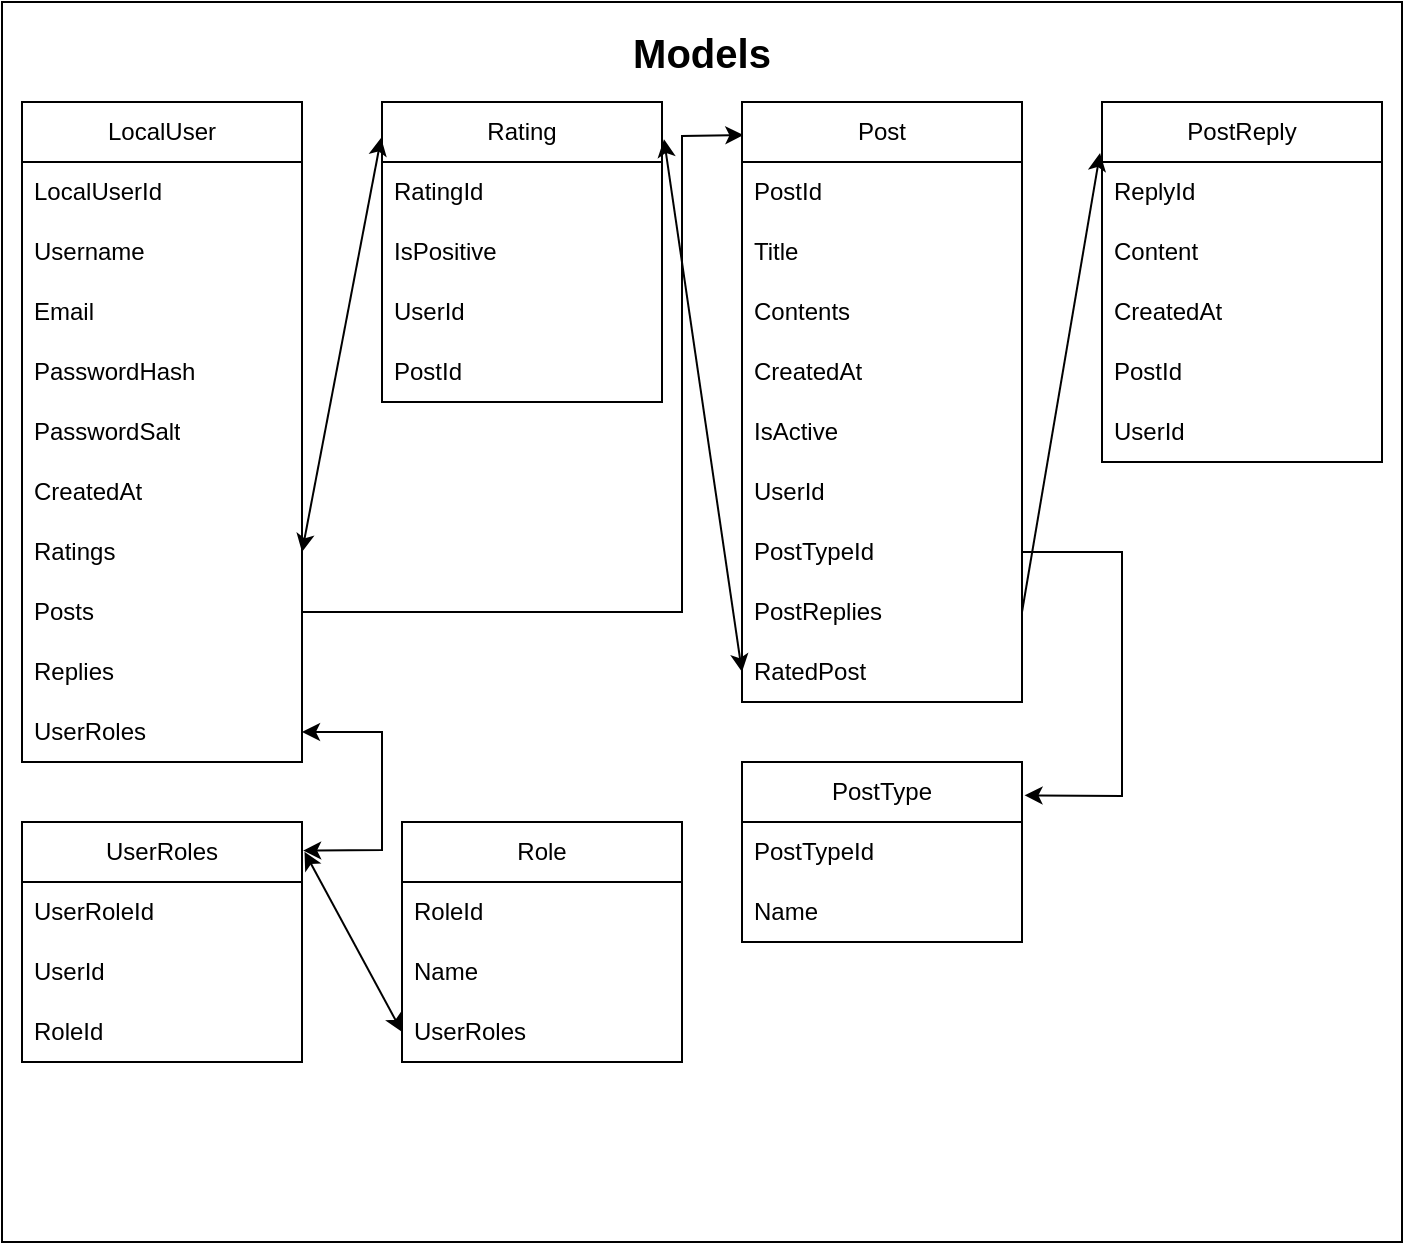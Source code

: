 <mxfile version="20.7.4" type="device"><diagram id="C5RBs43oDa-KdzZeNtuy" name="Page-1"><mxGraphModel dx="750" dy="1993" grid="1" gridSize="10" guides="1" tooltips="1" connect="1" arrows="1" fold="1" page="1" pageScale="1" pageWidth="827" pageHeight="1169" math="0" shadow="0"><root><mxCell id="WIyWlLk6GJQsqaUBKTNV-0"/><mxCell id="WIyWlLk6GJQsqaUBKTNV-1" parent="WIyWlLk6GJQsqaUBKTNV-0"/><mxCell id="EB6Mh8850yC6bwBpKB-E-41" value="" style="rounded=0;whiteSpace=wrap;html=1;movable=1;resizable=1;rotatable=1;deletable=1;editable=1;connectable=1;" parent="WIyWlLk6GJQsqaUBKTNV-1" vertex="1"><mxGeometry y="-20" width="700" height="620" as="geometry"/></mxCell><mxCell id="EB6Mh8850yC6bwBpKB-E-2" value="LocalUser&lt;br&gt;" style="swimlane;fontStyle=0;childLayout=stackLayout;horizontal=1;startSize=30;horizontalStack=0;resizeParent=1;resizeParentMax=0;resizeLast=0;collapsible=1;marginBottom=0;whiteSpace=wrap;html=1;movable=1;resizable=1;rotatable=1;deletable=1;editable=1;connectable=1;" parent="WIyWlLk6GJQsqaUBKTNV-1" vertex="1"><mxGeometry x="10" y="30" width="140" height="330" as="geometry"><mxRectangle x="60" y="100" width="90" height="30" as="alternateBounds"/></mxGeometry></mxCell><mxCell id="EB6Mh8850yC6bwBpKB-E-3" value="LocalUserId" style="text;strokeColor=none;fillColor=none;align=left;verticalAlign=middle;spacingLeft=4;spacingRight=4;overflow=hidden;points=[[0,0.5],[1,0.5]];portConstraint=eastwest;rotatable=0;whiteSpace=wrap;html=1;" parent="EB6Mh8850yC6bwBpKB-E-2" vertex="1"><mxGeometry y="30" width="140" height="30" as="geometry"/></mxCell><mxCell id="EB6Mh8850yC6bwBpKB-E-4" value="Username" style="text;strokeColor=none;fillColor=none;align=left;verticalAlign=middle;spacingLeft=4;spacingRight=4;overflow=hidden;points=[[0,0.5],[1,0.5]];portConstraint=eastwest;rotatable=0;whiteSpace=wrap;html=1;" parent="EB6Mh8850yC6bwBpKB-E-2" vertex="1"><mxGeometry y="60" width="140" height="30" as="geometry"/></mxCell><mxCell id="EB6Mh8850yC6bwBpKB-E-5" value="Email" style="text;strokeColor=none;fillColor=none;align=left;verticalAlign=middle;spacingLeft=4;spacingRight=4;overflow=hidden;points=[[0,0.5],[1,0.5]];portConstraint=eastwest;rotatable=0;whiteSpace=wrap;html=1;" parent="EB6Mh8850yC6bwBpKB-E-2" vertex="1"><mxGeometry y="90" width="140" height="30" as="geometry"/></mxCell><mxCell id="EB6Mh8850yC6bwBpKB-E-6" value="PasswordHash" style="text;strokeColor=none;fillColor=none;align=left;verticalAlign=middle;spacingLeft=4;spacingRight=4;overflow=hidden;points=[[0,0.5],[1,0.5]];portConstraint=eastwest;rotatable=0;whiteSpace=wrap;html=1;" parent="EB6Mh8850yC6bwBpKB-E-2" vertex="1"><mxGeometry y="120" width="140" height="30" as="geometry"/></mxCell><mxCell id="EB6Mh8850yC6bwBpKB-E-7" value="PasswordSalt" style="text;strokeColor=none;fillColor=none;align=left;verticalAlign=middle;spacingLeft=4;spacingRight=4;overflow=hidden;points=[[0,0.5],[1,0.5]];portConstraint=eastwest;rotatable=0;whiteSpace=wrap;html=1;" parent="EB6Mh8850yC6bwBpKB-E-2" vertex="1"><mxGeometry y="150" width="140" height="30" as="geometry"/></mxCell><mxCell id="EB6Mh8850yC6bwBpKB-E-8" value="CreatedAt" style="text;strokeColor=none;fillColor=none;align=left;verticalAlign=middle;spacingLeft=4;spacingRight=4;overflow=hidden;points=[[0,0.5],[1,0.5]];portConstraint=eastwest;rotatable=0;whiteSpace=wrap;html=1;" parent="EB6Mh8850yC6bwBpKB-E-2" vertex="1"><mxGeometry y="180" width="140" height="30" as="geometry"/></mxCell><mxCell id="By-2dIUktyo5Te1lTdOu-0" value="Ratings" style="text;strokeColor=none;fillColor=none;align=left;verticalAlign=middle;spacingLeft=4;spacingRight=4;overflow=hidden;points=[[0,0.5],[1,0.5]];portConstraint=eastwest;rotatable=0;whiteSpace=wrap;html=1;" parent="EB6Mh8850yC6bwBpKB-E-2" vertex="1"><mxGeometry y="210" width="140" height="30" as="geometry"/></mxCell><mxCell id="EB6Mh8850yC6bwBpKB-E-13" value="Posts" style="text;strokeColor=none;fillColor=none;align=left;verticalAlign=middle;spacingLeft=4;spacingRight=4;overflow=hidden;points=[[0,0.5],[1,0.5]];portConstraint=eastwest;rotatable=0;whiteSpace=wrap;html=1;" parent="EB6Mh8850yC6bwBpKB-E-2" vertex="1"><mxGeometry y="240" width="140" height="30" as="geometry"/></mxCell><mxCell id="EB6Mh8850yC6bwBpKB-E-40" value="Replies" style="text;strokeColor=none;fillColor=none;align=left;verticalAlign=middle;spacingLeft=4;spacingRight=4;overflow=hidden;points=[[0,0.5],[1,0.5]];portConstraint=eastwest;rotatable=0;whiteSpace=wrap;html=1;" parent="EB6Mh8850yC6bwBpKB-E-2" vertex="1"><mxGeometry y="270" width="140" height="30" as="geometry"/></mxCell><mxCell id="EB6Mh8850yC6bwBpKB-E-14" value="UserRoles" style="text;strokeColor=none;fillColor=none;align=left;verticalAlign=middle;spacingLeft=4;spacingRight=4;overflow=hidden;points=[[0,0.5],[1,0.5]];portConstraint=eastwest;rotatable=0;whiteSpace=wrap;html=1;" parent="EB6Mh8850yC6bwBpKB-E-2" vertex="1"><mxGeometry y="300" width="140" height="30" as="geometry"/></mxCell><mxCell id="EB6Mh8850yC6bwBpKB-E-16" value="" style="endArrow=classic;html=1;rounded=0;entryX=0.005;entryY=0.055;entryDx=0;entryDy=0;exitX=1;exitY=0.5;exitDx=0;exitDy=0;entryPerimeter=0;" parent="WIyWlLk6GJQsqaUBKTNV-1" source="EB6Mh8850yC6bwBpKB-E-13" target="EB6Mh8850yC6bwBpKB-E-17" edge="1"><mxGeometry width="50" height="50" relative="1" as="geometry"><mxPoint x="210" y="355" as="sourcePoint"/><mxPoint x="280" y="130" as="targetPoint"/><Array as="points"><mxPoint x="340" y="285"/><mxPoint x="340" y="47"/></Array></mxGeometry></mxCell><mxCell id="EB6Mh8850yC6bwBpKB-E-31" value="" style="endArrow=classic;html=1;rounded=0;exitX=1;exitY=0.5;exitDx=0;exitDy=0;entryX=1.009;entryY=0.185;entryDx=0;entryDy=0;entryPerimeter=0;" parent="WIyWlLk6GJQsqaUBKTNV-1" source="EB6Mh8850yC6bwBpKB-E-26" target="EB6Mh8850yC6bwBpKB-E-27" edge="1"><mxGeometry width="50" height="50" relative="1" as="geometry"><mxPoint x="280" y="450" as="sourcePoint"/><mxPoint x="330" y="400" as="targetPoint"/><Array as="points"><mxPoint x="560" y="255"/><mxPoint x="560" y="377"/></Array></mxGeometry></mxCell><mxCell id="EB6Mh8850yC6bwBpKB-E-27" value="PostType" style="swimlane;fontStyle=0;childLayout=stackLayout;horizontal=1;startSize=30;horizontalStack=0;resizeParent=1;resizeParentMax=0;resizeLast=0;collapsible=1;marginBottom=0;whiteSpace=wrap;html=1;" parent="WIyWlLk6GJQsqaUBKTNV-1" vertex="1"><mxGeometry x="370" y="360" width="140" height="90" as="geometry"/></mxCell><mxCell id="EB6Mh8850yC6bwBpKB-E-28" value="PostTypeId" style="text;strokeColor=none;fillColor=none;align=left;verticalAlign=middle;spacingLeft=4;spacingRight=4;overflow=hidden;points=[[0,0.5],[1,0.5]];portConstraint=eastwest;rotatable=0;whiteSpace=wrap;html=1;" parent="EB6Mh8850yC6bwBpKB-E-27" vertex="1"><mxGeometry y="30" width="140" height="30" as="geometry"/></mxCell><mxCell id="EB6Mh8850yC6bwBpKB-E-29" value="Name" style="text;strokeColor=none;fillColor=none;align=left;verticalAlign=middle;spacingLeft=4;spacingRight=4;overflow=hidden;points=[[0,0.5],[1,0.5]];portConstraint=eastwest;rotatable=0;whiteSpace=wrap;html=1;" parent="EB6Mh8850yC6bwBpKB-E-27" vertex="1"><mxGeometry y="60" width="140" height="30" as="geometry"/></mxCell><mxCell id="EB6Mh8850yC6bwBpKB-E-17" value="Post" style="swimlane;fontStyle=0;childLayout=stackLayout;horizontal=1;startSize=30;horizontalStack=0;resizeParent=1;resizeParentMax=0;resizeLast=0;collapsible=1;marginBottom=0;whiteSpace=wrap;html=1;" parent="WIyWlLk6GJQsqaUBKTNV-1" vertex="1"><mxGeometry x="370" y="30" width="140" height="300" as="geometry"/></mxCell><mxCell id="EB6Mh8850yC6bwBpKB-E-18" value="PostId" style="text;strokeColor=none;fillColor=none;align=left;verticalAlign=middle;spacingLeft=4;spacingRight=4;overflow=hidden;points=[[0,0.5],[1,0.5]];portConstraint=eastwest;rotatable=0;whiteSpace=wrap;html=1;" parent="EB6Mh8850yC6bwBpKB-E-17" vertex="1"><mxGeometry y="30" width="140" height="30" as="geometry"/></mxCell><mxCell id="EB6Mh8850yC6bwBpKB-E-21" value="Title" style="text;strokeColor=none;fillColor=none;align=left;verticalAlign=middle;spacingLeft=4;spacingRight=4;overflow=hidden;points=[[0,0.5],[1,0.5]];portConstraint=eastwest;rotatable=0;whiteSpace=wrap;html=1;" parent="EB6Mh8850yC6bwBpKB-E-17" vertex="1"><mxGeometry y="60" width="140" height="30" as="geometry"/></mxCell><mxCell id="EB6Mh8850yC6bwBpKB-E-22" value="Contents" style="text;strokeColor=none;fillColor=none;align=left;verticalAlign=middle;spacingLeft=4;spacingRight=4;overflow=hidden;points=[[0,0.5],[1,0.5]];portConstraint=eastwest;rotatable=0;whiteSpace=wrap;html=1;" parent="EB6Mh8850yC6bwBpKB-E-17" vertex="1"><mxGeometry y="90" width="140" height="30" as="geometry"/></mxCell><mxCell id="EB6Mh8850yC6bwBpKB-E-23" value="CreatedAt" style="text;strokeColor=none;fillColor=none;align=left;verticalAlign=middle;spacingLeft=4;spacingRight=4;overflow=hidden;points=[[0,0.5],[1,0.5]];portConstraint=eastwest;rotatable=0;whiteSpace=wrap;html=1;" parent="EB6Mh8850yC6bwBpKB-E-17" vertex="1"><mxGeometry y="120" width="140" height="30" as="geometry"/></mxCell><mxCell id="EB6Mh8850yC6bwBpKB-E-39" value="IsActive" style="text;strokeColor=none;fillColor=none;align=left;verticalAlign=middle;spacingLeft=4;spacingRight=4;overflow=hidden;points=[[0,0.5],[1,0.5]];portConstraint=eastwest;rotatable=0;whiteSpace=wrap;html=1;" parent="EB6Mh8850yC6bwBpKB-E-17" vertex="1"><mxGeometry y="150" width="140" height="30" as="geometry"/></mxCell><mxCell id="EB6Mh8850yC6bwBpKB-E-19" value="UserId" style="text;strokeColor=none;fillColor=none;align=left;verticalAlign=middle;spacingLeft=4;spacingRight=4;overflow=hidden;points=[[0,0.5],[1,0.5]];portConstraint=eastwest;rotatable=0;whiteSpace=wrap;html=1;" parent="EB6Mh8850yC6bwBpKB-E-17" vertex="1"><mxGeometry y="180" width="140" height="30" as="geometry"/></mxCell><mxCell id="EB6Mh8850yC6bwBpKB-E-26" value="PostTypeId" style="text;strokeColor=none;fillColor=none;align=left;verticalAlign=middle;spacingLeft=4;spacingRight=4;overflow=hidden;points=[[0,0.5],[1,0.5]];portConstraint=eastwest;rotatable=0;whiteSpace=wrap;html=1;" parent="EB6Mh8850yC6bwBpKB-E-17" vertex="1"><mxGeometry y="210" width="140" height="30" as="geometry"/></mxCell><mxCell id="EB6Mh8850yC6bwBpKB-E-24" value="PostReplies" style="text;strokeColor=none;fillColor=none;align=left;verticalAlign=middle;spacingLeft=4;spacingRight=4;overflow=hidden;points=[[0,0.5],[1,0.5]];portConstraint=eastwest;rotatable=0;whiteSpace=wrap;html=1;" parent="EB6Mh8850yC6bwBpKB-E-17" vertex="1"><mxGeometry y="240" width="140" height="30" as="geometry"/></mxCell><mxCell id="By-2dIUktyo5Te1lTdOu-20" value="RatedPost" style="text;strokeColor=none;fillColor=none;align=left;verticalAlign=middle;spacingLeft=4;spacingRight=4;overflow=hidden;points=[[0,0.5],[1,0.5]];portConstraint=eastwest;rotatable=0;whiteSpace=wrap;html=1;" parent="EB6Mh8850yC6bwBpKB-E-17" vertex="1"><mxGeometry y="270" width="140" height="30" as="geometry"/></mxCell><mxCell id="EB6Mh8850yC6bwBpKB-E-36" value="" style="endArrow=classic;html=1;rounded=0;exitX=1;exitY=0.5;exitDx=0;exitDy=0;entryX=-0.007;entryY=0.142;entryDx=0;entryDy=0;entryPerimeter=0;" parent="WIyWlLk6GJQsqaUBKTNV-1" source="EB6Mh8850yC6bwBpKB-E-24" target="EB6Mh8850yC6bwBpKB-E-32" edge="1"><mxGeometry width="50" height="50" relative="1" as="geometry"><mxPoint x="390" y="570" as="sourcePoint"/><mxPoint x="440" y="520" as="targetPoint"/></mxGeometry></mxCell><mxCell id="EB6Mh8850yC6bwBpKB-E-32" value="PostReply" style="swimlane;fontStyle=0;childLayout=stackLayout;horizontal=1;startSize=30;horizontalStack=0;resizeParent=1;resizeParentMax=0;resizeLast=0;collapsible=1;marginBottom=0;whiteSpace=wrap;html=1;" parent="WIyWlLk6GJQsqaUBKTNV-1" vertex="1"><mxGeometry x="550" y="30" width="140" height="180" as="geometry"/></mxCell><mxCell id="EB6Mh8850yC6bwBpKB-E-33" value="ReplyId" style="text;strokeColor=none;fillColor=none;align=left;verticalAlign=middle;spacingLeft=4;spacingRight=4;overflow=hidden;points=[[0,0.5],[1,0.5]];portConstraint=eastwest;rotatable=0;whiteSpace=wrap;html=1;" parent="EB6Mh8850yC6bwBpKB-E-32" vertex="1"><mxGeometry y="30" width="140" height="30" as="geometry"/></mxCell><mxCell id="EB6Mh8850yC6bwBpKB-E-37" value="Content" style="text;strokeColor=none;fillColor=none;align=left;verticalAlign=middle;spacingLeft=4;spacingRight=4;overflow=hidden;points=[[0,0.5],[1,0.5]];portConstraint=eastwest;rotatable=0;whiteSpace=wrap;html=1;" parent="EB6Mh8850yC6bwBpKB-E-32" vertex="1"><mxGeometry y="60" width="140" height="30" as="geometry"/></mxCell><mxCell id="EB6Mh8850yC6bwBpKB-E-38" value="CreatedAt" style="text;strokeColor=none;fillColor=none;align=left;verticalAlign=middle;spacingLeft=4;spacingRight=4;overflow=hidden;points=[[0,0.5],[1,0.5]];portConstraint=eastwest;rotatable=0;whiteSpace=wrap;html=1;" parent="EB6Mh8850yC6bwBpKB-E-32" vertex="1"><mxGeometry y="90" width="140" height="30" as="geometry"/></mxCell><mxCell id="EB6Mh8850yC6bwBpKB-E-35" value="PostId" style="text;strokeColor=none;fillColor=none;align=left;verticalAlign=middle;spacingLeft=4;spacingRight=4;overflow=hidden;points=[[0,0.5],[1,0.5]];portConstraint=eastwest;rotatable=0;whiteSpace=wrap;html=1;" parent="EB6Mh8850yC6bwBpKB-E-32" vertex="1"><mxGeometry y="120" width="140" height="30" as="geometry"/></mxCell><mxCell id="EB6Mh8850yC6bwBpKB-E-34" value="UserId" style="text;strokeColor=none;fillColor=none;align=left;verticalAlign=middle;spacingLeft=4;spacingRight=4;overflow=hidden;points=[[0,0.5],[1,0.5]];portConstraint=eastwest;rotatable=0;whiteSpace=wrap;html=1;" parent="EB6Mh8850yC6bwBpKB-E-32" vertex="1"><mxGeometry y="150" width="140" height="30" as="geometry"/></mxCell><mxCell id="EB6Mh8850yC6bwBpKB-E-42" value="Models" style="text;html=1;strokeColor=none;fillColor=none;align=center;verticalAlign=middle;whiteSpace=wrap;rounded=0;fontSize=20;fontStyle=1" parent="WIyWlLk6GJQsqaUBKTNV-1" vertex="1"><mxGeometry x="320" y="-10" width="60" height="30" as="geometry"/></mxCell><mxCell id="By-2dIUktyo5Te1lTdOu-2" value="Rating" style="swimlane;fontStyle=0;childLayout=stackLayout;horizontal=1;startSize=30;horizontalStack=0;resizeParent=1;resizeParentMax=0;resizeLast=0;collapsible=1;marginBottom=0;whiteSpace=wrap;html=1;" parent="WIyWlLk6GJQsqaUBKTNV-1" vertex="1"><mxGeometry x="190" y="30" width="140" height="150" as="geometry"/></mxCell><mxCell id="By-2dIUktyo5Te1lTdOu-3" value="RatingId" style="text;strokeColor=none;fillColor=none;align=left;verticalAlign=middle;spacingLeft=4;spacingRight=4;overflow=hidden;points=[[0,0.5],[1,0.5]];portConstraint=eastwest;rotatable=0;whiteSpace=wrap;html=1;" parent="By-2dIUktyo5Te1lTdOu-2" vertex="1"><mxGeometry y="30" width="140" height="30" as="geometry"/></mxCell><mxCell id="By-2dIUktyo5Te1lTdOu-6" value="IsPositive" style="text;strokeColor=none;fillColor=none;align=left;verticalAlign=middle;spacingLeft=4;spacingRight=4;overflow=hidden;points=[[0,0.5],[1,0.5]];portConstraint=eastwest;rotatable=0;whiteSpace=wrap;html=1;" parent="By-2dIUktyo5Te1lTdOu-2" vertex="1"><mxGeometry y="60" width="140" height="30" as="geometry"/></mxCell><mxCell id="By-2dIUktyo5Te1lTdOu-4" value="UserId" style="text;strokeColor=none;fillColor=none;align=left;verticalAlign=middle;spacingLeft=4;spacingRight=4;overflow=hidden;points=[[0,0.5],[1,0.5]];portConstraint=eastwest;rotatable=0;whiteSpace=wrap;html=1;" parent="By-2dIUktyo5Te1lTdOu-2" vertex="1"><mxGeometry y="90" width="140" height="30" as="geometry"/></mxCell><mxCell id="By-2dIUktyo5Te1lTdOu-5" value="PostId" style="text;strokeColor=none;fillColor=none;align=left;verticalAlign=middle;spacingLeft=4;spacingRight=4;overflow=hidden;points=[[0,0.5],[1,0.5]];portConstraint=eastwest;rotatable=0;whiteSpace=wrap;html=1;" parent="By-2dIUktyo5Te1lTdOu-2" vertex="1"><mxGeometry y="120" width="140" height="30" as="geometry"/></mxCell><mxCell id="By-2dIUktyo5Te1lTdOu-18" value="" style="endArrow=classic;startArrow=classic;html=1;rounded=0;exitX=1;exitY=0.5;exitDx=0;exitDy=0;entryX=-0.003;entryY=0.119;entryDx=0;entryDy=0;entryPerimeter=0;" parent="WIyWlLk6GJQsqaUBKTNV-1" source="By-2dIUktyo5Te1lTdOu-0" target="By-2dIUktyo5Te1lTdOu-2" edge="1"><mxGeometry width="50" height="50" relative="1" as="geometry"><mxPoint x="460" y="290" as="sourcePoint"/><mxPoint x="510" y="240" as="targetPoint"/></mxGeometry></mxCell><mxCell id="By-2dIUktyo5Te1lTdOu-19" value="" style="endArrow=classic;startArrow=classic;html=1;rounded=0;entryX=0;entryY=0.5;entryDx=0;entryDy=0;exitX=1.007;exitY=0.124;exitDx=0;exitDy=0;exitPerimeter=0;" parent="WIyWlLk6GJQsqaUBKTNV-1" source="By-2dIUktyo5Te1lTdOu-2" target="By-2dIUktyo5Te1lTdOu-20" edge="1"><mxGeometry width="50" height="50" relative="1" as="geometry"><mxPoint x="460" y="290" as="sourcePoint"/><mxPoint x="510" y="240" as="targetPoint"/><Array as="points"/></mxGeometry></mxCell><mxCell id="OeMnydV5bJr-h18cbFv5-0" value="UserRoles" style="swimlane;fontStyle=0;childLayout=stackLayout;horizontal=1;startSize=30;horizontalStack=0;resizeParent=1;resizeParentMax=0;resizeLast=0;collapsible=1;marginBottom=0;whiteSpace=wrap;html=1;" vertex="1" parent="WIyWlLk6GJQsqaUBKTNV-1"><mxGeometry x="10" y="390" width="140" height="120" as="geometry"/></mxCell><mxCell id="OeMnydV5bJr-h18cbFv5-1" value="UserRoleId" style="text;strokeColor=none;fillColor=none;align=left;verticalAlign=middle;spacingLeft=4;spacingRight=4;overflow=hidden;points=[[0,0.5],[1,0.5]];portConstraint=eastwest;rotatable=0;whiteSpace=wrap;html=1;" vertex="1" parent="OeMnydV5bJr-h18cbFv5-0"><mxGeometry y="30" width="140" height="30" as="geometry"/></mxCell><mxCell id="OeMnydV5bJr-h18cbFv5-2" value="UserId" style="text;strokeColor=none;fillColor=none;align=left;verticalAlign=middle;spacingLeft=4;spacingRight=4;overflow=hidden;points=[[0,0.5],[1,0.5]];portConstraint=eastwest;rotatable=0;whiteSpace=wrap;html=1;" vertex="1" parent="OeMnydV5bJr-h18cbFv5-0"><mxGeometry y="60" width="140" height="30" as="geometry"/></mxCell><mxCell id="OeMnydV5bJr-h18cbFv5-3" value="RoleId&lt;br&gt;" style="text;strokeColor=none;fillColor=none;align=left;verticalAlign=middle;spacingLeft=4;spacingRight=4;overflow=hidden;points=[[0,0.5],[1,0.5]];portConstraint=eastwest;rotatable=0;whiteSpace=wrap;html=1;" vertex="1" parent="OeMnydV5bJr-h18cbFv5-0"><mxGeometry y="90" width="140" height="30" as="geometry"/></mxCell><mxCell id="OeMnydV5bJr-h18cbFv5-4" value="" style="endArrow=classic;startArrow=classic;html=1;rounded=0;exitX=1;exitY=0.5;exitDx=0;exitDy=0;entryX=1.004;entryY=0.119;entryDx=0;entryDy=0;entryPerimeter=0;" edge="1" parent="WIyWlLk6GJQsqaUBKTNV-1" source="EB6Mh8850yC6bwBpKB-E-14" target="OeMnydV5bJr-h18cbFv5-0"><mxGeometry width="50" height="50" relative="1" as="geometry"><mxPoint x="130" y="270" as="sourcePoint"/><mxPoint x="180" y="220" as="targetPoint"/><Array as="points"><mxPoint x="190" y="345"/><mxPoint x="190" y="404"/></Array></mxGeometry></mxCell><mxCell id="OeMnydV5bJr-h18cbFv5-5" value="Role" style="swimlane;fontStyle=0;childLayout=stackLayout;horizontal=1;startSize=30;horizontalStack=0;resizeParent=1;resizeParentMax=0;resizeLast=0;collapsible=1;marginBottom=0;whiteSpace=wrap;html=1;" vertex="1" parent="WIyWlLk6GJQsqaUBKTNV-1"><mxGeometry x="200" y="390" width="140" height="120" as="geometry"/></mxCell><mxCell id="OeMnydV5bJr-h18cbFv5-6" value="RoleId" style="text;strokeColor=none;fillColor=none;align=left;verticalAlign=middle;spacingLeft=4;spacingRight=4;overflow=hidden;points=[[0,0.5],[1,0.5]];portConstraint=eastwest;rotatable=0;whiteSpace=wrap;html=1;" vertex="1" parent="OeMnydV5bJr-h18cbFv5-5"><mxGeometry y="30" width="140" height="30" as="geometry"/></mxCell><mxCell id="OeMnydV5bJr-h18cbFv5-7" value="Name" style="text;strokeColor=none;fillColor=none;align=left;verticalAlign=middle;spacingLeft=4;spacingRight=4;overflow=hidden;points=[[0,0.5],[1,0.5]];portConstraint=eastwest;rotatable=0;whiteSpace=wrap;html=1;" vertex="1" parent="OeMnydV5bJr-h18cbFv5-5"><mxGeometry y="60" width="140" height="30" as="geometry"/></mxCell><mxCell id="OeMnydV5bJr-h18cbFv5-8" value="UserRoles" style="text;strokeColor=none;fillColor=none;align=left;verticalAlign=middle;spacingLeft=4;spacingRight=4;overflow=hidden;points=[[0,0.5],[1,0.5]];portConstraint=eastwest;rotatable=0;whiteSpace=wrap;html=1;" vertex="1" parent="OeMnydV5bJr-h18cbFv5-5"><mxGeometry y="90" width="140" height="30" as="geometry"/></mxCell><mxCell id="OeMnydV5bJr-h18cbFv5-9" value="" style="endArrow=classic;startArrow=classic;html=1;rounded=0;entryX=0;entryY=0.5;entryDx=0;entryDy=0;exitX=1.009;exitY=0.124;exitDx=0;exitDy=0;exitPerimeter=0;" edge="1" parent="WIyWlLk6GJQsqaUBKTNV-1" source="OeMnydV5bJr-h18cbFv5-0" target="OeMnydV5bJr-h18cbFv5-8"><mxGeometry width="50" height="50" relative="1" as="geometry"><mxPoint x="130" y="270" as="sourcePoint"/><mxPoint x="180" y="220" as="targetPoint"/></mxGeometry></mxCell></root></mxGraphModel></diagram></mxfile>